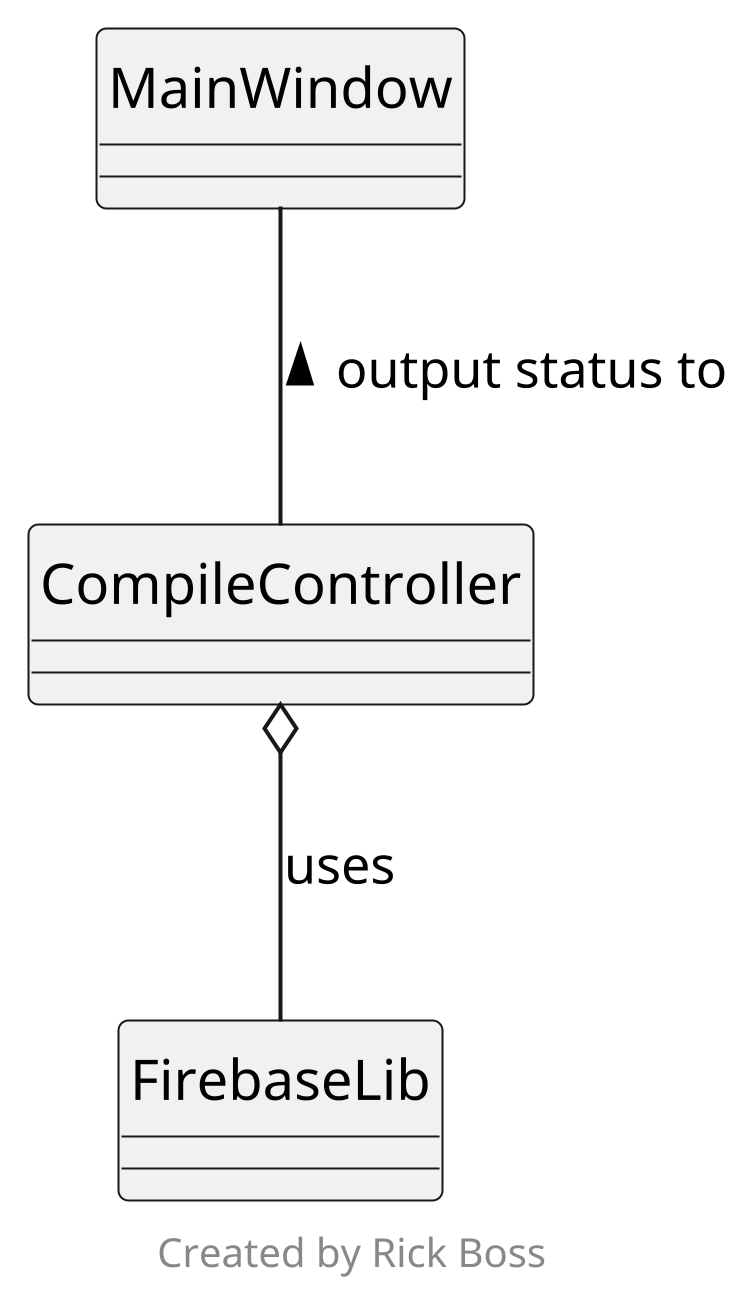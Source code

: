 @startuml

scale 800 width
hide circles

footer
Created by Rick Boss
endfooter

class MainWindow
class CompileController
class FirebaseLib

MainWindow -d- CompileController : output status to <
CompileController o-- FirebaseLib : uses

@enduml